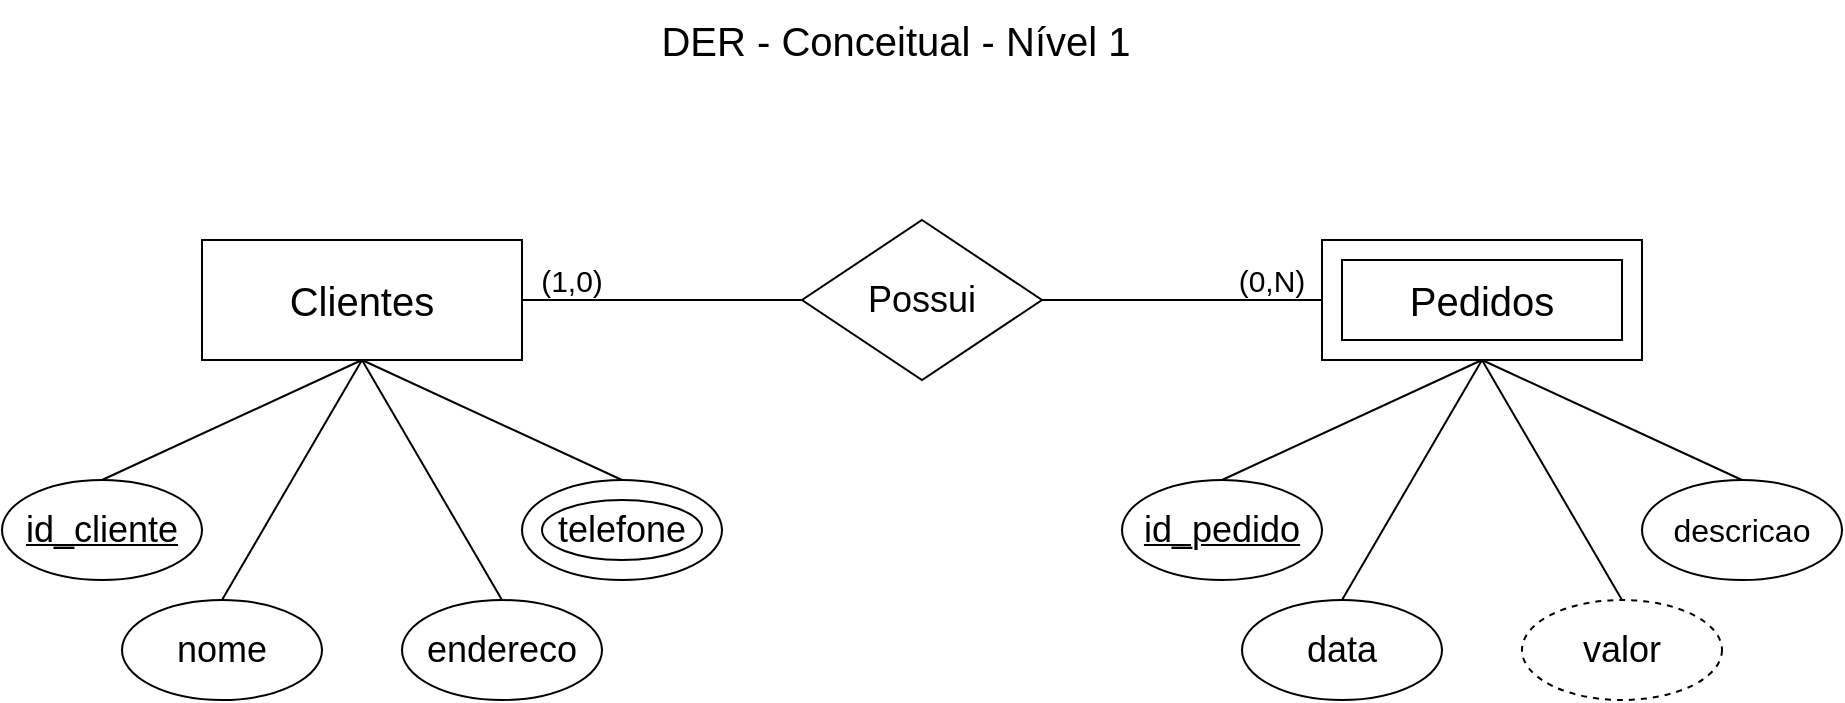 <mxfile version="20.2.2" type="device"><diagram id="bJkHTPtkr-JkCZ5pc_Tn" name="Página-1"><mxGraphModel dx="3076" dy="737" grid="1" gridSize="10" guides="1" tooltips="1" connect="1" arrows="1" fold="1" page="1" pageScale="1" pageWidth="827" pageHeight="1169" math="0" shadow="0"><root><mxCell id="0"/><mxCell id="1" parent="0"/><mxCell id="mFozkr12XjgkeFYu59Wm-9" style="edgeStyle=orthogonalEdgeStyle;rounded=0;orthogonalLoop=1;jettySize=auto;html=1;exitX=0;exitY=0.5;exitDx=0;exitDy=0;entryX=1;entryY=0.5;entryDx=0;entryDy=0;fontSize=18;endArrow=none;endFill=0;" edge="1" parent="1" source="mFozkr12XjgkeFYu59Wm-1" target="mFozkr12XjgkeFYu59Wm-6"><mxGeometry relative="1" as="geometry"/></mxCell><mxCell id="mFozkr12XjgkeFYu59Wm-39" style="edgeStyle=none;rounded=0;orthogonalLoop=1;jettySize=auto;html=1;exitX=0.5;exitY=1;exitDx=0;exitDy=0;entryX=0.5;entryY=0;entryDx=0;entryDy=0;fontSize=15;endArrow=none;endFill=0;" edge="1" parent="1" source="mFozkr12XjgkeFYu59Wm-1" target="mFozkr12XjgkeFYu59Wm-27"><mxGeometry relative="1" as="geometry"/></mxCell><mxCell id="mFozkr12XjgkeFYu59Wm-40" style="edgeStyle=none;rounded=0;orthogonalLoop=1;jettySize=auto;html=1;exitX=0.5;exitY=1;exitDx=0;exitDy=0;entryX=0.5;entryY=0;entryDx=0;entryDy=0;fontSize=15;endArrow=none;endFill=0;" edge="1" parent="1" source="mFozkr12XjgkeFYu59Wm-1" target="mFozkr12XjgkeFYu59Wm-29"><mxGeometry relative="1" as="geometry"/></mxCell><mxCell id="mFozkr12XjgkeFYu59Wm-41" style="edgeStyle=none;rounded=0;orthogonalLoop=1;jettySize=auto;html=1;exitX=0.5;exitY=1;exitDx=0;exitDy=0;entryX=0.5;entryY=0;entryDx=0;entryDy=0;fontSize=15;endArrow=none;endFill=0;" edge="1" parent="1" source="mFozkr12XjgkeFYu59Wm-1" target="mFozkr12XjgkeFYu59Wm-30"><mxGeometry relative="1" as="geometry"/></mxCell><mxCell id="mFozkr12XjgkeFYu59Wm-42" style="edgeStyle=none;rounded=0;orthogonalLoop=1;jettySize=auto;html=1;exitX=0.5;exitY=1;exitDx=0;exitDy=0;entryX=0.5;entryY=0;entryDx=0;entryDy=0;fontSize=15;endArrow=none;endFill=0;" edge="1" parent="1" source="mFozkr12XjgkeFYu59Wm-1" target="mFozkr12XjgkeFYu59Wm-28"><mxGeometry relative="1" as="geometry"/></mxCell><mxCell id="mFozkr12XjgkeFYu59Wm-1" value="" style="rounded=0;whiteSpace=wrap;html=1;" vertex="1" parent="1"><mxGeometry x="-820" y="200" width="160" height="60" as="geometry"/></mxCell><mxCell id="mFozkr12XjgkeFYu59Wm-8" style="edgeStyle=orthogonalEdgeStyle;rounded=0;orthogonalLoop=1;jettySize=auto;html=1;exitX=1;exitY=0.5;exitDx=0;exitDy=0;fontSize=18;entryX=0;entryY=0.5;entryDx=0;entryDy=0;endArrow=none;endFill=0;" edge="1" parent="1" source="mFozkr12XjgkeFYu59Wm-2" target="mFozkr12XjgkeFYu59Wm-6"><mxGeometry relative="1" as="geometry"><mxPoint x="-1110" y="230" as="targetPoint"/></mxGeometry></mxCell><mxCell id="mFozkr12XjgkeFYu59Wm-16" style="rounded=0;orthogonalLoop=1;jettySize=auto;html=1;exitX=0.5;exitY=1;exitDx=0;exitDy=0;entryX=0.5;entryY=0;entryDx=0;entryDy=0;fontSize=18;endArrow=none;endFill=0;" edge="1" parent="1" source="mFozkr12XjgkeFYu59Wm-2" target="mFozkr12XjgkeFYu59Wm-13"><mxGeometry relative="1" as="geometry"/></mxCell><mxCell id="mFozkr12XjgkeFYu59Wm-17" style="rounded=0;orthogonalLoop=1;jettySize=auto;html=1;exitX=0.5;exitY=1;exitDx=0;exitDy=0;entryX=0.5;entryY=0;entryDx=0;entryDy=0;fontSize=18;endArrow=none;endFill=0;" edge="1" parent="1" source="mFozkr12XjgkeFYu59Wm-2" target="mFozkr12XjgkeFYu59Wm-12"><mxGeometry relative="1" as="geometry"/></mxCell><mxCell id="mFozkr12XjgkeFYu59Wm-18" style="rounded=0;orthogonalLoop=1;jettySize=auto;html=1;exitX=0.5;exitY=1;exitDx=0;exitDy=0;entryX=0.5;entryY=0;entryDx=0;entryDy=0;fontSize=18;endArrow=none;endFill=0;" edge="1" parent="1" source="mFozkr12XjgkeFYu59Wm-2" target="mFozkr12XjgkeFYu59Wm-14"><mxGeometry relative="1" as="geometry"/></mxCell><mxCell id="mFozkr12XjgkeFYu59Wm-19" style="rounded=0;orthogonalLoop=1;jettySize=auto;html=1;exitX=0.5;exitY=1;exitDx=0;exitDy=0;entryX=0.5;entryY=0;entryDx=0;entryDy=0;fontSize=18;endArrow=none;endFill=0;" edge="1" parent="1" source="mFozkr12XjgkeFYu59Wm-2" target="mFozkr12XjgkeFYu59Wm-15"><mxGeometry relative="1" as="geometry"/></mxCell><mxCell id="mFozkr12XjgkeFYu59Wm-2" value="" style="rounded=0;whiteSpace=wrap;html=1;" vertex="1" parent="1"><mxGeometry x="-1380" y="200" width="160" height="60" as="geometry"/></mxCell><mxCell id="mFozkr12XjgkeFYu59Wm-3" value="DER - Conceitual - Nível 1" style="text;html=1;strokeColor=none;fillColor=none;align=center;verticalAlign=middle;whiteSpace=wrap;rounded=0;fontSize=20;" vertex="1" parent="1"><mxGeometry x="-1158" y="80" width="250" height="40" as="geometry"/></mxCell><mxCell id="mFozkr12XjgkeFYu59Wm-4" value="Clientes" style="text;html=1;strokeColor=none;fillColor=none;align=center;verticalAlign=middle;whiteSpace=wrap;rounded=0;fontSize=20;" vertex="1" parent="1"><mxGeometry x="-1370" y="210" width="140" height="40" as="geometry"/></mxCell><mxCell id="mFozkr12XjgkeFYu59Wm-6" value="" style="rhombus;whiteSpace=wrap;html=1;fontSize=18;" vertex="1" parent="1"><mxGeometry x="-1080" y="190" width="120" height="80" as="geometry"/></mxCell><mxCell id="mFozkr12XjgkeFYu59Wm-7" value="Possui" style="text;html=1;strokeColor=none;fillColor=none;align=center;verticalAlign=middle;whiteSpace=wrap;rounded=0;fontSize=18;" vertex="1" parent="1"><mxGeometry x="-1050" y="215" width="60" height="30" as="geometry"/></mxCell><mxCell id="mFozkr12XjgkeFYu59Wm-10" value="" style="rounded=0;whiteSpace=wrap;html=1;fontSize=18;" vertex="1" parent="1"><mxGeometry x="-810" y="210" width="140" height="40" as="geometry"/></mxCell><mxCell id="mFozkr12XjgkeFYu59Wm-11" value="Pedidos" style="text;html=1;strokeColor=none;fillColor=none;align=center;verticalAlign=middle;whiteSpace=wrap;rounded=0;fontSize=20;" vertex="1" parent="1"><mxGeometry x="-800" y="220" width="120" height="20" as="geometry"/></mxCell><mxCell id="mFozkr12XjgkeFYu59Wm-12" value="" style="ellipse;whiteSpace=wrap;html=1;fontSize=18;" vertex="1" parent="1"><mxGeometry x="-1480" y="320" width="100" height="50" as="geometry"/></mxCell><mxCell id="mFozkr12XjgkeFYu59Wm-13" value="" style="ellipse;whiteSpace=wrap;html=1;fontSize=18;" vertex="1" parent="1"><mxGeometry x="-1220" y="320" width="100" height="50" as="geometry"/></mxCell><mxCell id="mFozkr12XjgkeFYu59Wm-14" value="" style="ellipse;whiteSpace=wrap;html=1;fontSize=18;" vertex="1" parent="1"><mxGeometry x="-1420" y="380" width="100" height="50" as="geometry"/></mxCell><mxCell id="mFozkr12XjgkeFYu59Wm-15" value="" style="ellipse;whiteSpace=wrap;html=1;fontSize=18;" vertex="1" parent="1"><mxGeometry x="-1280" y="380" width="100" height="50" as="geometry"/></mxCell><mxCell id="mFozkr12XjgkeFYu59Wm-20" value="id_cliente" style="text;html=1;strokeColor=none;fillColor=none;align=center;verticalAlign=middle;whiteSpace=wrap;rounded=0;fontSize=18;fontStyle=4" vertex="1" parent="1"><mxGeometry x="-1470" y="330" width="80" height="30" as="geometry"/></mxCell><mxCell id="mFozkr12XjgkeFYu59Wm-21" value="nome" style="text;html=1;strokeColor=none;fillColor=none;align=center;verticalAlign=middle;whiteSpace=wrap;rounded=0;fontSize=18;" vertex="1" parent="1"><mxGeometry x="-1410" y="390" width="80" height="30" as="geometry"/></mxCell><mxCell id="mFozkr12XjgkeFYu59Wm-22" value="endereco" style="text;html=1;strokeColor=none;fillColor=none;align=center;verticalAlign=middle;whiteSpace=wrap;rounded=0;fontSize=18;" vertex="1" parent="1"><mxGeometry x="-1270" y="390" width="80" height="30" as="geometry"/></mxCell><mxCell id="mFozkr12XjgkeFYu59Wm-25" value="" style="ellipse;whiteSpace=wrap;html=1;fontSize=18;" vertex="1" parent="1"><mxGeometry x="-1210" y="330" width="80" height="30" as="geometry"/></mxCell><mxCell id="mFozkr12XjgkeFYu59Wm-26" value="telefone" style="text;html=1;strokeColor=none;fillColor=none;align=center;verticalAlign=middle;whiteSpace=wrap;rounded=0;fontSize=18;" vertex="1" parent="1"><mxGeometry x="-1210" y="330" width="80" height="30" as="geometry"/></mxCell><mxCell id="mFozkr12XjgkeFYu59Wm-27" value="" style="ellipse;whiteSpace=wrap;html=1;fontSize=18;" vertex="1" parent="1"><mxGeometry x="-920" y="320" width="100" height="50" as="geometry"/></mxCell><mxCell id="mFozkr12XjgkeFYu59Wm-28" value="" style="ellipse;whiteSpace=wrap;html=1;fontSize=18;" vertex="1" parent="1"><mxGeometry x="-660" y="320" width="100" height="50" as="geometry"/></mxCell><mxCell id="mFozkr12XjgkeFYu59Wm-29" value="" style="ellipse;whiteSpace=wrap;html=1;fontSize=18;" vertex="1" parent="1"><mxGeometry x="-860" y="380" width="100" height="50" as="geometry"/></mxCell><mxCell id="mFozkr12XjgkeFYu59Wm-30" value="" style="ellipse;whiteSpace=wrap;html=1;fontSize=18;dashed=1;" vertex="1" parent="1"><mxGeometry x="-720" y="380" width="100" height="50" as="geometry"/></mxCell><mxCell id="mFozkr12XjgkeFYu59Wm-31" value="id_pedido" style="text;html=1;strokeColor=none;fillColor=none;align=center;verticalAlign=middle;whiteSpace=wrap;rounded=0;fontSize=18;fontStyle=4" vertex="1" parent="1"><mxGeometry x="-910" y="330" width="80" height="30" as="geometry"/></mxCell><mxCell id="mFozkr12XjgkeFYu59Wm-32" value="data" style="text;html=1;strokeColor=none;fillColor=none;align=center;verticalAlign=middle;whiteSpace=wrap;rounded=0;fontSize=18;" vertex="1" parent="1"><mxGeometry x="-850" y="390" width="80" height="30" as="geometry"/></mxCell><mxCell id="mFozkr12XjgkeFYu59Wm-33" value="valor" style="text;html=1;strokeColor=none;fillColor=none;align=center;verticalAlign=middle;whiteSpace=wrap;rounded=0;fontSize=18;" vertex="1" parent="1"><mxGeometry x="-710" y="390" width="80" height="30" as="geometry"/></mxCell><mxCell id="mFozkr12XjgkeFYu59Wm-36" value="descricao" style="text;html=1;strokeColor=none;fillColor=none;align=center;verticalAlign=middle;whiteSpace=wrap;rounded=0;fontSize=16;" vertex="1" parent="1"><mxGeometry x="-650" y="330" width="80" height="30" as="geometry"/></mxCell><mxCell id="mFozkr12XjgkeFYu59Wm-37" value="(1,0)" style="text;html=1;strokeColor=none;fillColor=none;align=center;verticalAlign=middle;whiteSpace=wrap;rounded=0;dashed=1;fontSize=15;" vertex="1" parent="1"><mxGeometry x="-1220" y="210" width="50" height="20" as="geometry"/></mxCell><mxCell id="mFozkr12XjgkeFYu59Wm-38" value="(0,N)" style="text;html=1;strokeColor=none;fillColor=none;align=center;verticalAlign=middle;whiteSpace=wrap;rounded=0;dashed=1;fontSize=15;" vertex="1" parent="1"><mxGeometry x="-870" y="210" width="50" height="20" as="geometry"/></mxCell></root></mxGraphModel></diagram></mxfile>